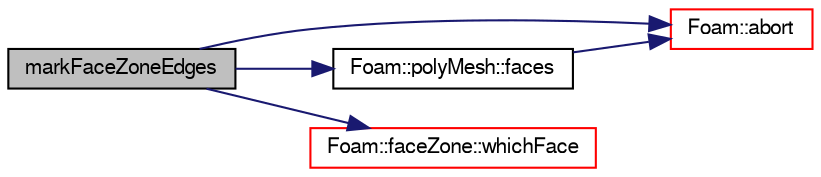 digraph "markFaceZoneEdges"
{
  bgcolor="transparent";
  edge [fontname="FreeSans",fontsize="10",labelfontname="FreeSans",labelfontsize="10"];
  node [fontname="FreeSans",fontsize="10",shape=record];
  rankdir="LR";
  Node3337 [label="markFaceZoneEdges",height=0.2,width=0.4,color="black", fillcolor="grey75", style="filled", fontcolor="black"];
  Node3337 -> Node3338 [color="midnightblue",fontsize="10",style="solid",fontname="FreeSans"];
  Node3338 [label="Foam::abort",height=0.2,width=0.4,color="red",URL="$a21124.html#a447107a607d03e417307c203fa5fb44b"];
  Node3337 -> Node3381 [color="midnightblue",fontsize="10",style="solid",fontname="FreeSans"];
  Node3381 [label="Foam::polyMesh::faces",height=0.2,width=0.4,color="black",URL="$a27410.html#a431c0a24765f0bb6d32f6a03ce0e9b57",tooltip="Return raw faces. "];
  Node3381 -> Node3338 [color="midnightblue",fontsize="10",style="solid",fontname="FreeSans"];
  Node3337 -> Node3382 [color="midnightblue",fontsize="10",style="solid",fontname="FreeSans"];
  Node3382 [label="Foam::faceZone::whichFace",height=0.2,width=0.4,color="red",URL="$a27510.html#a2a776b244e1eea320ab33cc0a21cf56a",tooltip="Helper function to re-direct to zone::localID(...) "];
}
